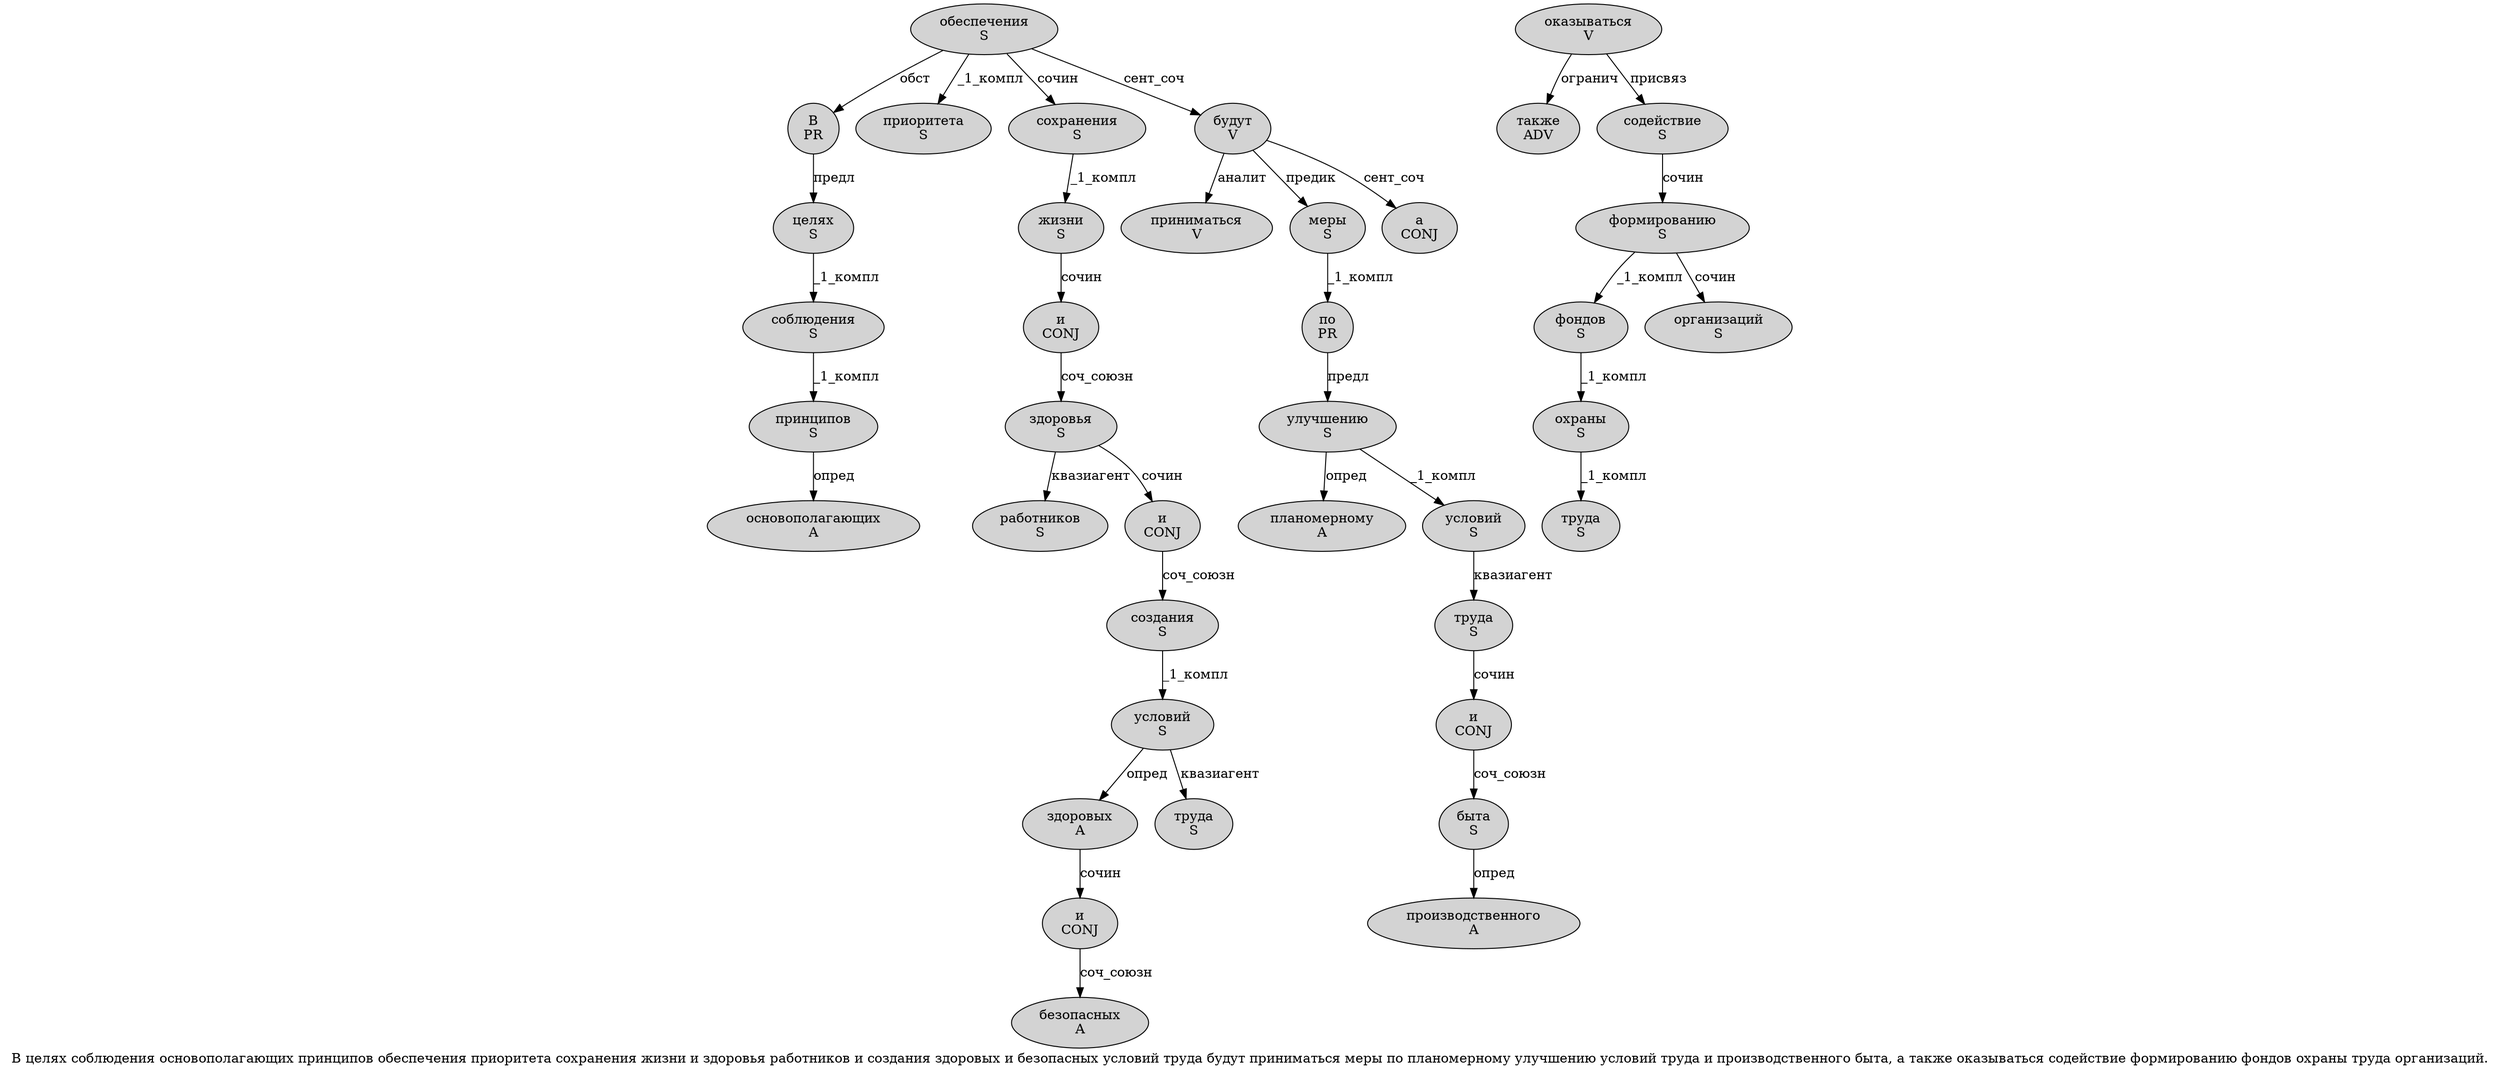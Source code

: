 digraph SENTENCE_407 {
	graph [label="В целях соблюдения основополагающих принципов обеспечения приоритета сохранения жизни и здоровья работников и создания здоровых и безопасных условий труда будут приниматься меры по планомерному улучшению условий труда и производственного быта, а также оказываться содействие формированию фондов охраны труда организаций."]
	node [style=filled]
		0 [label="В
PR" color="" fillcolor=lightgray penwidth=1 shape=ellipse]
		1 [label="целях
S" color="" fillcolor=lightgray penwidth=1 shape=ellipse]
		2 [label="соблюдения
S" color="" fillcolor=lightgray penwidth=1 shape=ellipse]
		3 [label="основополагающих
A" color="" fillcolor=lightgray penwidth=1 shape=ellipse]
		4 [label="принципов
S" color="" fillcolor=lightgray penwidth=1 shape=ellipse]
		5 [label="обеспечения
S" color="" fillcolor=lightgray penwidth=1 shape=ellipse]
		6 [label="приоритета
S" color="" fillcolor=lightgray penwidth=1 shape=ellipse]
		7 [label="сохранения
S" color="" fillcolor=lightgray penwidth=1 shape=ellipse]
		8 [label="жизни
S" color="" fillcolor=lightgray penwidth=1 shape=ellipse]
		9 [label="и
CONJ" color="" fillcolor=lightgray penwidth=1 shape=ellipse]
		10 [label="здоровья
S" color="" fillcolor=lightgray penwidth=1 shape=ellipse]
		11 [label="работников
S" color="" fillcolor=lightgray penwidth=1 shape=ellipse]
		12 [label="и
CONJ" color="" fillcolor=lightgray penwidth=1 shape=ellipse]
		13 [label="создания
S" color="" fillcolor=lightgray penwidth=1 shape=ellipse]
		14 [label="здоровых
A" color="" fillcolor=lightgray penwidth=1 shape=ellipse]
		15 [label="и
CONJ" color="" fillcolor=lightgray penwidth=1 shape=ellipse]
		16 [label="безопасных
A" color="" fillcolor=lightgray penwidth=1 shape=ellipse]
		17 [label="условий
S" color="" fillcolor=lightgray penwidth=1 shape=ellipse]
		18 [label="труда
S" color="" fillcolor=lightgray penwidth=1 shape=ellipse]
		19 [label="будут
V" color="" fillcolor=lightgray penwidth=1 shape=ellipse]
		20 [label="приниматься
V" color="" fillcolor=lightgray penwidth=1 shape=ellipse]
		21 [label="меры
S" color="" fillcolor=lightgray penwidth=1 shape=ellipse]
		22 [label="по
PR" color="" fillcolor=lightgray penwidth=1 shape=ellipse]
		23 [label="планомерному
A" color="" fillcolor=lightgray penwidth=1 shape=ellipse]
		24 [label="улучшению
S" color="" fillcolor=lightgray penwidth=1 shape=ellipse]
		25 [label="условий
S" color="" fillcolor=lightgray penwidth=1 shape=ellipse]
		26 [label="труда
S" color="" fillcolor=lightgray penwidth=1 shape=ellipse]
		27 [label="и
CONJ" color="" fillcolor=lightgray penwidth=1 shape=ellipse]
		28 [label="производственного
A" color="" fillcolor=lightgray penwidth=1 shape=ellipse]
		29 [label="быта
S" color="" fillcolor=lightgray penwidth=1 shape=ellipse]
		31 [label="а
CONJ" color="" fillcolor=lightgray penwidth=1 shape=ellipse]
		32 [label="также
ADV" color="" fillcolor=lightgray penwidth=1 shape=ellipse]
		33 [label="оказываться
V" color="" fillcolor=lightgray penwidth=1 shape=ellipse]
		34 [label="содействие
S" color="" fillcolor=lightgray penwidth=1 shape=ellipse]
		35 [label="формированию
S" color="" fillcolor=lightgray penwidth=1 shape=ellipse]
		36 [label="фондов
S" color="" fillcolor=lightgray penwidth=1 shape=ellipse]
		37 [label="охраны
S" color="" fillcolor=lightgray penwidth=1 shape=ellipse]
		38 [label="труда
S" color="" fillcolor=lightgray penwidth=1 shape=ellipse]
		39 [label="организаций
S" color="" fillcolor=lightgray penwidth=1 shape=ellipse]
			27 -> 29 [label="соч_союзн"]
			4 -> 3 [label="опред"]
			8 -> 9 [label="сочин"]
			5 -> 0 [label="обст"]
			5 -> 6 [label="_1_компл"]
			5 -> 7 [label="сочин"]
			5 -> 19 [label="сент_соч"]
			22 -> 24 [label="предл"]
			9 -> 10 [label="соч_союзн"]
			17 -> 14 [label="опред"]
			17 -> 18 [label="квазиагент"]
			2 -> 4 [label="_1_компл"]
			19 -> 20 [label="аналит"]
			19 -> 21 [label="предик"]
			19 -> 31 [label="сент_соч"]
			29 -> 28 [label="опред"]
			0 -> 1 [label="предл"]
			12 -> 13 [label="соч_союзн"]
			13 -> 17 [label="_1_компл"]
			21 -> 22 [label="_1_компл"]
			14 -> 15 [label="сочин"]
			15 -> 16 [label="соч_союзн"]
			25 -> 26 [label="квазиагент"]
			7 -> 8 [label="_1_компл"]
			34 -> 35 [label="сочин"]
			26 -> 27 [label="сочин"]
			36 -> 37 [label="_1_компл"]
			10 -> 11 [label="квазиагент"]
			10 -> 12 [label="сочин"]
			33 -> 32 [label="огранич"]
			33 -> 34 [label="присвяз"]
			24 -> 23 [label="опред"]
			24 -> 25 [label="_1_компл"]
			35 -> 36 [label="_1_компл"]
			35 -> 39 [label="сочин"]
			37 -> 38 [label="_1_компл"]
			1 -> 2 [label="_1_компл"]
}